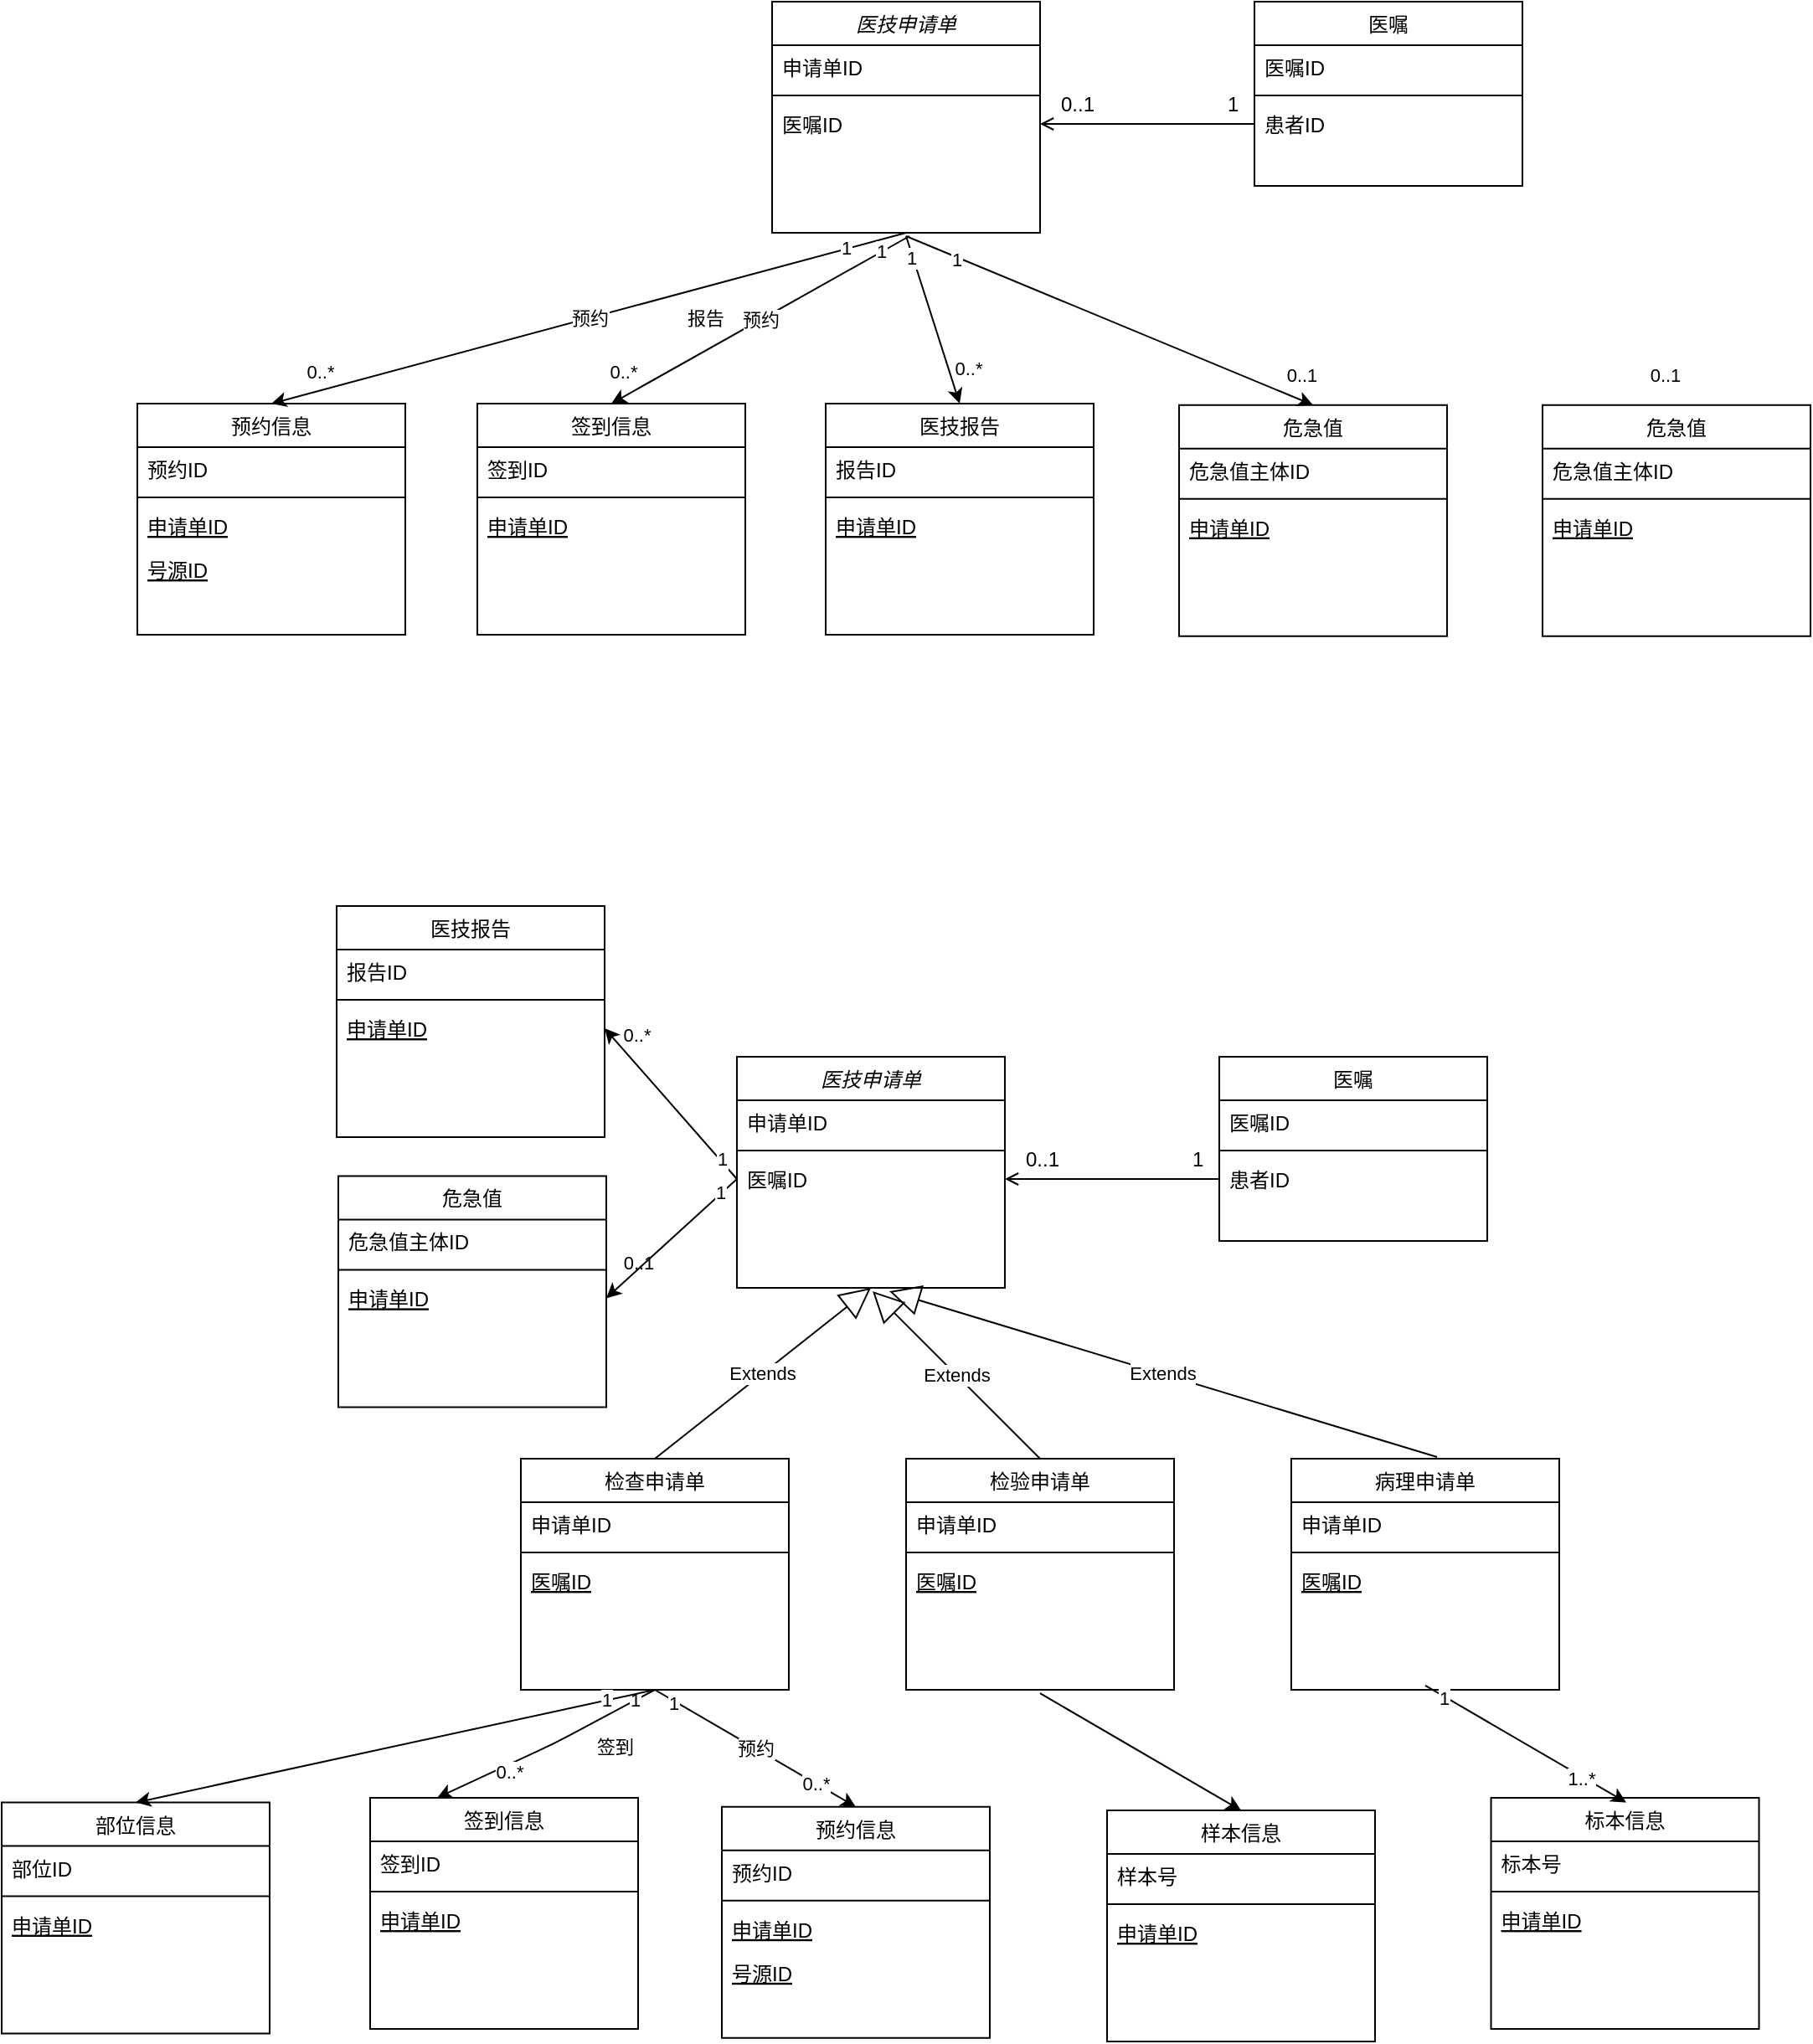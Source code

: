 <mxfile version="14.1.2" type="github">
  <diagram id="C5RBs43oDa-KdzZeNtuy" name="Page-1">
    <mxGraphModel dx="2249" dy="762" grid="1" gridSize="10" guides="1" tooltips="1" connect="1" arrows="1" fold="1" page="1" pageScale="1" pageWidth="827" pageHeight="1169" math="0" shadow="0">
      <root>
        <mxCell id="WIyWlLk6GJQsqaUBKTNV-0" />
        <mxCell id="WIyWlLk6GJQsqaUBKTNV-1" parent="WIyWlLk6GJQsqaUBKTNV-0" />
        <mxCell id="zkfFHV4jXpPFQw0GAbJ--0" value="医技申请单" style="swimlane;fontStyle=2;align=center;verticalAlign=top;childLayout=stackLayout;horizontal=1;startSize=26;horizontalStack=0;resizeParent=1;resizeLast=0;collapsible=1;marginBottom=0;rounded=0;shadow=0;strokeWidth=1;" parent="WIyWlLk6GJQsqaUBKTNV-1" vertex="1">
          <mxGeometry x="220" y="120" width="160" height="138" as="geometry">
            <mxRectangle x="230" y="140" width="160" height="26" as="alternateBounds" />
          </mxGeometry>
        </mxCell>
        <mxCell id="zkfFHV4jXpPFQw0GAbJ--1" value="申请单ID" style="text;align=left;verticalAlign=top;spacingLeft=4;spacingRight=4;overflow=hidden;rotatable=0;points=[[0,0.5],[1,0.5]];portConstraint=eastwest;" parent="zkfFHV4jXpPFQw0GAbJ--0" vertex="1">
          <mxGeometry y="26" width="160" height="26" as="geometry" />
        </mxCell>
        <mxCell id="zkfFHV4jXpPFQw0GAbJ--4" value="" style="line;html=1;strokeWidth=1;align=left;verticalAlign=middle;spacingTop=-1;spacingLeft=3;spacingRight=3;rotatable=0;labelPosition=right;points=[];portConstraint=eastwest;" parent="zkfFHV4jXpPFQw0GAbJ--0" vertex="1">
          <mxGeometry y="52" width="160" height="8" as="geometry" />
        </mxCell>
        <mxCell id="zkfFHV4jXpPFQw0GAbJ--5" value="医嘱ID" style="text;align=left;verticalAlign=top;spacingLeft=4;spacingRight=4;overflow=hidden;rotatable=0;points=[[0,0.5],[1,0.5]];portConstraint=eastwest;" parent="zkfFHV4jXpPFQw0GAbJ--0" vertex="1">
          <mxGeometry y="60" width="160" height="26" as="geometry" />
        </mxCell>
        <mxCell id="zkfFHV4jXpPFQw0GAbJ--6" value="预约信息" style="swimlane;fontStyle=0;align=center;verticalAlign=top;childLayout=stackLayout;horizontal=1;startSize=26;horizontalStack=0;resizeParent=1;resizeLast=0;collapsible=1;marginBottom=0;rounded=0;shadow=0;strokeWidth=1;" parent="WIyWlLk6GJQsqaUBKTNV-1" vertex="1">
          <mxGeometry x="-159" y="360" width="160" height="138" as="geometry">
            <mxRectangle x="130" y="380" width="160" height="26" as="alternateBounds" />
          </mxGeometry>
        </mxCell>
        <mxCell id="zkfFHV4jXpPFQw0GAbJ--7" value="预约ID" style="text;align=left;verticalAlign=top;spacingLeft=4;spacingRight=4;overflow=hidden;rotatable=0;points=[[0,0.5],[1,0.5]];portConstraint=eastwest;" parent="zkfFHV4jXpPFQw0GAbJ--6" vertex="1">
          <mxGeometry y="26" width="160" height="26" as="geometry" />
        </mxCell>
        <mxCell id="zkfFHV4jXpPFQw0GAbJ--9" value="" style="line;html=1;strokeWidth=1;align=left;verticalAlign=middle;spacingTop=-1;spacingLeft=3;spacingRight=3;rotatable=0;labelPosition=right;points=[];portConstraint=eastwest;" parent="zkfFHV4jXpPFQw0GAbJ--6" vertex="1">
          <mxGeometry y="52" width="160" height="8" as="geometry" />
        </mxCell>
        <mxCell id="zkfFHV4jXpPFQw0GAbJ--10" value="申请单ID" style="text;align=left;verticalAlign=top;spacingLeft=4;spacingRight=4;overflow=hidden;rotatable=0;points=[[0,0.5],[1,0.5]];portConstraint=eastwest;fontStyle=4" parent="zkfFHV4jXpPFQw0GAbJ--6" vertex="1">
          <mxGeometry y="60" width="160" height="26" as="geometry" />
        </mxCell>
        <mxCell id="FMQ1t8g7UjHm1A0s9ffQ-0" value="号源ID" style="text;align=left;verticalAlign=top;spacingLeft=4;spacingRight=4;overflow=hidden;rotatable=0;points=[[0,0.5],[1,0.5]];portConstraint=eastwest;fontStyle=4" vertex="1" parent="zkfFHV4jXpPFQw0GAbJ--6">
          <mxGeometry y="86" width="160" height="26" as="geometry" />
        </mxCell>
        <mxCell id="zkfFHV4jXpPFQw0GAbJ--17" value="医嘱" style="swimlane;fontStyle=0;align=center;verticalAlign=top;childLayout=stackLayout;horizontal=1;startSize=26;horizontalStack=0;resizeParent=1;resizeLast=0;collapsible=1;marginBottom=0;rounded=0;shadow=0;strokeWidth=1;" parent="WIyWlLk6GJQsqaUBKTNV-1" vertex="1">
          <mxGeometry x="508" y="120" width="160" height="110" as="geometry">
            <mxRectangle x="550" y="140" width="160" height="26" as="alternateBounds" />
          </mxGeometry>
        </mxCell>
        <mxCell id="zkfFHV4jXpPFQw0GAbJ--18" value="医嘱ID" style="text;align=left;verticalAlign=top;spacingLeft=4;spacingRight=4;overflow=hidden;rotatable=0;points=[[0,0.5],[1,0.5]];portConstraint=eastwest;" parent="zkfFHV4jXpPFQw0GAbJ--17" vertex="1">
          <mxGeometry y="26" width="160" height="26" as="geometry" />
        </mxCell>
        <mxCell id="zkfFHV4jXpPFQw0GAbJ--23" value="" style="line;html=1;strokeWidth=1;align=left;verticalAlign=middle;spacingTop=-1;spacingLeft=3;spacingRight=3;rotatable=0;labelPosition=right;points=[];portConstraint=eastwest;" parent="zkfFHV4jXpPFQw0GAbJ--17" vertex="1">
          <mxGeometry y="52" width="160" height="8" as="geometry" />
        </mxCell>
        <mxCell id="zkfFHV4jXpPFQw0GAbJ--25" value="患者ID" style="text;align=left;verticalAlign=top;spacingLeft=4;spacingRight=4;overflow=hidden;rotatable=0;points=[[0,0.5],[1,0.5]];portConstraint=eastwest;" parent="zkfFHV4jXpPFQw0GAbJ--17" vertex="1">
          <mxGeometry y="60" width="160" height="26" as="geometry" />
        </mxCell>
        <mxCell id="zkfFHV4jXpPFQw0GAbJ--26" value="" style="endArrow=open;shadow=0;strokeWidth=1;rounded=0;endFill=1;edgeStyle=elbowEdgeStyle;elbow=vertical;entryX=1;entryY=0.5;entryDx=0;entryDy=0;exitX=0;exitY=0.5;exitDx=0;exitDy=0;" parent="WIyWlLk6GJQsqaUBKTNV-1" source="zkfFHV4jXpPFQw0GAbJ--25" target="zkfFHV4jXpPFQw0GAbJ--5" edge="1">
          <mxGeometry x="0.5" y="41" relative="1" as="geometry">
            <mxPoint x="400" y="40" as="sourcePoint" />
            <mxPoint x="540" y="192" as="targetPoint" />
            <mxPoint x="-40" y="32" as="offset" />
          </mxGeometry>
        </mxCell>
        <mxCell id="zkfFHV4jXpPFQw0GAbJ--27" value="1" style="resizable=0;align=left;verticalAlign=bottom;labelBackgroundColor=none;fontSize=12;" parent="zkfFHV4jXpPFQw0GAbJ--26" connectable="0" vertex="1">
          <mxGeometry x="-1" relative="1" as="geometry">
            <mxPoint x="-18" y="-3" as="offset" />
          </mxGeometry>
        </mxCell>
        <mxCell id="zkfFHV4jXpPFQw0GAbJ--28" value="0..1" style="resizable=0;align=right;verticalAlign=bottom;labelBackgroundColor=none;fontSize=12;" parent="zkfFHV4jXpPFQw0GAbJ--26" connectable="0" vertex="1">
          <mxGeometry x="1" relative="1" as="geometry">
            <mxPoint x="34" y="-3" as="offset" />
          </mxGeometry>
        </mxCell>
        <mxCell id="FMQ1t8g7UjHm1A0s9ffQ-6" value="医技报告" style="swimlane;fontStyle=0;align=center;verticalAlign=top;childLayout=stackLayout;horizontal=1;startSize=26;horizontalStack=0;resizeParent=1;resizeLast=0;collapsible=1;marginBottom=0;rounded=0;shadow=0;strokeWidth=1;" vertex="1" parent="WIyWlLk6GJQsqaUBKTNV-1">
          <mxGeometry x="252" y="360" width="160" height="138" as="geometry">
            <mxRectangle x="130" y="380" width="160" height="26" as="alternateBounds" />
          </mxGeometry>
        </mxCell>
        <mxCell id="FMQ1t8g7UjHm1A0s9ffQ-7" value="报告ID" style="text;align=left;verticalAlign=top;spacingLeft=4;spacingRight=4;overflow=hidden;rotatable=0;points=[[0,0.5],[1,0.5]];portConstraint=eastwest;" vertex="1" parent="FMQ1t8g7UjHm1A0s9ffQ-6">
          <mxGeometry y="26" width="160" height="26" as="geometry" />
        </mxCell>
        <mxCell id="FMQ1t8g7UjHm1A0s9ffQ-8" value="" style="line;html=1;strokeWidth=1;align=left;verticalAlign=middle;spacingTop=-1;spacingLeft=3;spacingRight=3;rotatable=0;labelPosition=right;points=[];portConstraint=eastwest;" vertex="1" parent="FMQ1t8g7UjHm1A0s9ffQ-6">
          <mxGeometry y="52" width="160" height="8" as="geometry" />
        </mxCell>
        <mxCell id="FMQ1t8g7UjHm1A0s9ffQ-9" value="申请单ID" style="text;align=left;verticalAlign=top;spacingLeft=4;spacingRight=4;overflow=hidden;rotatable=0;points=[[0,0.5],[1,0.5]];portConstraint=eastwest;fontStyle=4" vertex="1" parent="FMQ1t8g7UjHm1A0s9ffQ-6">
          <mxGeometry y="60" width="160" height="26" as="geometry" />
        </mxCell>
        <mxCell id="FMQ1t8g7UjHm1A0s9ffQ-24" value="" style="endArrow=classic;html=1;exitX=0.5;exitY=1;exitDx=0;exitDy=0;entryX=0.5;entryY=0;entryDx=0;entryDy=0;" edge="1" parent="WIyWlLk6GJQsqaUBKTNV-1" source="zkfFHV4jXpPFQw0GAbJ--0" target="zkfFHV4jXpPFQw0GAbJ--6">
          <mxGeometry relative="1" as="geometry">
            <mxPoint x="180" y="310" as="sourcePoint" />
            <mxPoint x="280" y="310" as="targetPoint" />
          </mxGeometry>
        </mxCell>
        <mxCell id="FMQ1t8g7UjHm1A0s9ffQ-25" value="预约" style="edgeLabel;resizable=0;html=1;align=center;verticalAlign=middle;" connectable="0" vertex="1" parent="FMQ1t8g7UjHm1A0s9ffQ-24">
          <mxGeometry relative="1" as="geometry" />
        </mxCell>
        <mxCell id="FMQ1t8g7UjHm1A0s9ffQ-29" value="1" style="edgeLabel;html=1;align=center;verticalAlign=middle;resizable=0;points=[];" vertex="1" connectable="0" parent="FMQ1t8g7UjHm1A0s9ffQ-24">
          <mxGeometry x="-0.812" y="-1" relative="1" as="geometry">
            <mxPoint as="offset" />
          </mxGeometry>
        </mxCell>
        <mxCell id="FMQ1t8g7UjHm1A0s9ffQ-32" value="0..*" style="edgeLabel;html=1;align=center;verticalAlign=middle;resizable=0;points=[];" vertex="1" connectable="0" parent="FMQ1t8g7UjHm1A0s9ffQ-24">
          <mxGeometry x="0.792" y="-1" relative="1" as="geometry">
            <mxPoint x="-11" y="-8" as="offset" />
          </mxGeometry>
        </mxCell>
        <mxCell id="FMQ1t8g7UjHm1A0s9ffQ-26" value="" style="endArrow=classic;html=1;entryX=0.5;entryY=0;entryDx=0;entryDy=0;" edge="1" parent="WIyWlLk6GJQsqaUBKTNV-1" target="FMQ1t8g7UjHm1A0s9ffQ-6">
          <mxGeometry relative="1" as="geometry">
            <mxPoint x="300" y="260" as="sourcePoint" />
            <mxPoint x="240" y="370" as="targetPoint" />
          </mxGeometry>
        </mxCell>
        <mxCell id="FMQ1t8g7UjHm1A0s9ffQ-31" value="1" style="edgeLabel;html=1;align=center;verticalAlign=middle;resizable=0;points=[];" vertex="1" connectable="0" parent="FMQ1t8g7UjHm1A0s9ffQ-26">
          <mxGeometry x="-0.753" y="-1" relative="1" as="geometry">
            <mxPoint as="offset" />
          </mxGeometry>
        </mxCell>
        <mxCell id="FMQ1t8g7UjHm1A0s9ffQ-33" value="0..*" style="edgeLabel;html=1;align=center;verticalAlign=middle;resizable=0;points=[];" vertex="1" connectable="0" parent="FMQ1t8g7UjHm1A0s9ffQ-26">
          <mxGeometry x="0.743" relative="1" as="geometry">
            <mxPoint x="9" y="-8" as="offset" />
          </mxGeometry>
        </mxCell>
        <mxCell id="FMQ1t8g7UjHm1A0s9ffQ-28" value="报告" style="edgeLabel;resizable=0;html=1;align=center;verticalAlign=middle;" connectable="0" vertex="1" parent="WIyWlLk6GJQsqaUBKTNV-1">
          <mxGeometry x="-66.995" y="329.999" as="geometry">
            <mxPoint x="247" y="-21" as="offset" />
          </mxGeometry>
        </mxCell>
        <mxCell id="FMQ1t8g7UjHm1A0s9ffQ-34" value="签到信息" style="swimlane;fontStyle=0;align=center;verticalAlign=top;childLayout=stackLayout;horizontal=1;startSize=26;horizontalStack=0;resizeParent=1;resizeLast=0;collapsible=1;marginBottom=0;rounded=0;shadow=0;strokeWidth=1;" vertex="1" parent="WIyWlLk6GJQsqaUBKTNV-1">
          <mxGeometry x="44" y="360" width="160" height="138" as="geometry">
            <mxRectangle x="130" y="380" width="160" height="26" as="alternateBounds" />
          </mxGeometry>
        </mxCell>
        <mxCell id="FMQ1t8g7UjHm1A0s9ffQ-35" value="签到ID" style="text;align=left;verticalAlign=top;spacingLeft=4;spacingRight=4;overflow=hidden;rotatable=0;points=[[0,0.5],[1,0.5]];portConstraint=eastwest;" vertex="1" parent="FMQ1t8g7UjHm1A0s9ffQ-34">
          <mxGeometry y="26" width="160" height="26" as="geometry" />
        </mxCell>
        <mxCell id="FMQ1t8g7UjHm1A0s9ffQ-36" value="" style="line;html=1;strokeWidth=1;align=left;verticalAlign=middle;spacingTop=-1;spacingLeft=3;spacingRight=3;rotatable=0;labelPosition=right;points=[];portConstraint=eastwest;" vertex="1" parent="FMQ1t8g7UjHm1A0s9ffQ-34">
          <mxGeometry y="52" width="160" height="8" as="geometry" />
        </mxCell>
        <mxCell id="FMQ1t8g7UjHm1A0s9ffQ-37" value="申请单ID" style="text;align=left;verticalAlign=top;spacingLeft=4;spacingRight=4;overflow=hidden;rotatable=0;points=[[0,0.5],[1,0.5]];portConstraint=eastwest;fontStyle=4" vertex="1" parent="FMQ1t8g7UjHm1A0s9ffQ-34">
          <mxGeometry y="60" width="160" height="26" as="geometry" />
        </mxCell>
        <mxCell id="FMQ1t8g7UjHm1A0s9ffQ-41" value="" style="endArrow=classic;html=1;entryX=0.5;entryY=0;entryDx=0;entryDy=0;" edge="1" parent="WIyWlLk6GJQsqaUBKTNV-1" target="FMQ1t8g7UjHm1A0s9ffQ-34">
          <mxGeometry relative="1" as="geometry">
            <mxPoint x="302" y="260" as="sourcePoint" />
            <mxPoint x="108" y="370" as="targetPoint" />
          </mxGeometry>
        </mxCell>
        <mxCell id="FMQ1t8g7UjHm1A0s9ffQ-42" value="预约" style="edgeLabel;resizable=0;html=1;align=center;verticalAlign=middle;" connectable="0" vertex="1" parent="FMQ1t8g7UjHm1A0s9ffQ-41">
          <mxGeometry relative="1" as="geometry" />
        </mxCell>
        <mxCell id="FMQ1t8g7UjHm1A0s9ffQ-43" value="1" style="edgeLabel;html=1;align=center;verticalAlign=middle;resizable=0;points=[];" vertex="1" connectable="0" parent="FMQ1t8g7UjHm1A0s9ffQ-41">
          <mxGeometry x="-0.812" y="-1" relative="1" as="geometry">
            <mxPoint as="offset" />
          </mxGeometry>
        </mxCell>
        <mxCell id="FMQ1t8g7UjHm1A0s9ffQ-44" value="0..*" style="edgeLabel;html=1;align=center;verticalAlign=middle;resizable=0;points=[];" vertex="1" connectable="0" parent="FMQ1t8g7UjHm1A0s9ffQ-41">
          <mxGeometry x="0.792" y="-1" relative="1" as="geometry">
            <mxPoint x="-11" y="-8" as="offset" />
          </mxGeometry>
        </mxCell>
        <mxCell id="FMQ1t8g7UjHm1A0s9ffQ-45" value="危急值" style="swimlane;fontStyle=0;align=center;verticalAlign=top;childLayout=stackLayout;horizontal=1;startSize=26;horizontalStack=0;resizeParent=1;resizeLast=0;collapsible=1;marginBottom=0;rounded=0;shadow=0;strokeWidth=1;" vertex="1" parent="WIyWlLk6GJQsqaUBKTNV-1">
          <mxGeometry x="463" y="360.82" width="160" height="138" as="geometry">
            <mxRectangle x="130" y="380" width="160" height="26" as="alternateBounds" />
          </mxGeometry>
        </mxCell>
        <mxCell id="FMQ1t8g7UjHm1A0s9ffQ-46" value="危急值主体ID" style="text;align=left;verticalAlign=top;spacingLeft=4;spacingRight=4;overflow=hidden;rotatable=0;points=[[0,0.5],[1,0.5]];portConstraint=eastwest;" vertex="1" parent="FMQ1t8g7UjHm1A0s9ffQ-45">
          <mxGeometry y="26" width="160" height="26" as="geometry" />
        </mxCell>
        <mxCell id="FMQ1t8g7UjHm1A0s9ffQ-47" value="" style="line;html=1;strokeWidth=1;align=left;verticalAlign=middle;spacingTop=-1;spacingLeft=3;spacingRight=3;rotatable=0;labelPosition=right;points=[];portConstraint=eastwest;" vertex="1" parent="FMQ1t8g7UjHm1A0s9ffQ-45">
          <mxGeometry y="52" width="160" height="8" as="geometry" />
        </mxCell>
        <mxCell id="FMQ1t8g7UjHm1A0s9ffQ-48" value="申请单ID" style="text;align=left;verticalAlign=top;spacingLeft=4;spacingRight=4;overflow=hidden;rotatable=0;points=[[0,0.5],[1,0.5]];portConstraint=eastwest;fontStyle=4" vertex="1" parent="FMQ1t8g7UjHm1A0s9ffQ-45">
          <mxGeometry y="60" width="160" height="26" as="geometry" />
        </mxCell>
        <mxCell id="FMQ1t8g7UjHm1A0s9ffQ-49" value="0..1" style="edgeLabel;html=1;align=center;verticalAlign=middle;resizable=0;points=[];" vertex="1" connectable="0" parent="WIyWlLk6GJQsqaUBKTNV-1">
          <mxGeometry x="556.216" y="340.005" as="geometry">
            <mxPoint x="-20" y="3" as="offset" />
          </mxGeometry>
        </mxCell>
        <mxCell id="FMQ1t8g7UjHm1A0s9ffQ-50" value="" style="endArrow=classic;html=1;entryX=0.5;entryY=0;entryDx=0;entryDy=0;" edge="1" parent="WIyWlLk6GJQsqaUBKTNV-1" target="FMQ1t8g7UjHm1A0s9ffQ-45">
          <mxGeometry relative="1" as="geometry">
            <mxPoint x="300" y="260" as="sourcePoint" />
            <mxPoint x="720" y="360" as="targetPoint" />
          </mxGeometry>
        </mxCell>
        <mxCell id="FMQ1t8g7UjHm1A0s9ffQ-51" value="1" style="edgeLabel;html=1;align=center;verticalAlign=middle;resizable=0;points=[];" vertex="1" connectable="0" parent="FMQ1t8g7UjHm1A0s9ffQ-50">
          <mxGeometry x="-0.753" y="-1" relative="1" as="geometry">
            <mxPoint as="offset" />
          </mxGeometry>
        </mxCell>
        <mxCell id="FMQ1t8g7UjHm1A0s9ffQ-53" value="危急值" style="swimlane;fontStyle=0;align=center;verticalAlign=top;childLayout=stackLayout;horizontal=1;startSize=26;horizontalStack=0;resizeParent=1;resizeLast=0;collapsible=1;marginBottom=0;rounded=0;shadow=0;strokeWidth=1;" vertex="1" parent="WIyWlLk6GJQsqaUBKTNV-1">
          <mxGeometry x="680" y="360.82" width="160" height="138" as="geometry">
            <mxRectangle x="130" y="380" width="160" height="26" as="alternateBounds" />
          </mxGeometry>
        </mxCell>
        <mxCell id="FMQ1t8g7UjHm1A0s9ffQ-54" value="危急值主体ID" style="text;align=left;verticalAlign=top;spacingLeft=4;spacingRight=4;overflow=hidden;rotatable=0;points=[[0,0.5],[1,0.5]];portConstraint=eastwest;" vertex="1" parent="FMQ1t8g7UjHm1A0s9ffQ-53">
          <mxGeometry y="26" width="160" height="26" as="geometry" />
        </mxCell>
        <mxCell id="FMQ1t8g7UjHm1A0s9ffQ-55" value="" style="line;html=1;strokeWidth=1;align=left;verticalAlign=middle;spacingTop=-1;spacingLeft=3;spacingRight=3;rotatable=0;labelPosition=right;points=[];portConstraint=eastwest;" vertex="1" parent="FMQ1t8g7UjHm1A0s9ffQ-53">
          <mxGeometry y="52" width="160" height="8" as="geometry" />
        </mxCell>
        <mxCell id="FMQ1t8g7UjHm1A0s9ffQ-56" value="申请单ID" style="text;align=left;verticalAlign=top;spacingLeft=4;spacingRight=4;overflow=hidden;rotatable=0;points=[[0,0.5],[1,0.5]];portConstraint=eastwest;fontStyle=4" vertex="1" parent="FMQ1t8g7UjHm1A0s9ffQ-53">
          <mxGeometry y="60" width="160" height="26" as="geometry" />
        </mxCell>
        <mxCell id="FMQ1t8g7UjHm1A0s9ffQ-57" value="0..1" style="edgeLabel;html=1;align=center;verticalAlign=middle;resizable=0;points=[];" vertex="1" connectable="0" parent="WIyWlLk6GJQsqaUBKTNV-1">
          <mxGeometry x="773.216" y="340.005" as="geometry">
            <mxPoint x="-20" y="3" as="offset" />
          </mxGeometry>
        </mxCell>
        <mxCell id="FMQ1t8g7UjHm1A0s9ffQ-288" value="医技申请单" style="swimlane;fontStyle=2;align=center;verticalAlign=top;childLayout=stackLayout;horizontal=1;startSize=26;horizontalStack=0;resizeParent=1;resizeLast=0;collapsible=1;marginBottom=0;rounded=0;shadow=0;strokeWidth=1;" vertex="1" parent="WIyWlLk6GJQsqaUBKTNV-1">
          <mxGeometry x="199" y="750" width="160" height="138" as="geometry">
            <mxRectangle x="230" y="140" width="160" height="26" as="alternateBounds" />
          </mxGeometry>
        </mxCell>
        <mxCell id="FMQ1t8g7UjHm1A0s9ffQ-289" value="申请单ID" style="text;align=left;verticalAlign=top;spacingLeft=4;spacingRight=4;overflow=hidden;rotatable=0;points=[[0,0.5],[1,0.5]];portConstraint=eastwest;" vertex="1" parent="FMQ1t8g7UjHm1A0s9ffQ-288">
          <mxGeometry y="26" width="160" height="26" as="geometry" />
        </mxCell>
        <mxCell id="FMQ1t8g7UjHm1A0s9ffQ-290" value="" style="line;html=1;strokeWidth=1;align=left;verticalAlign=middle;spacingTop=-1;spacingLeft=3;spacingRight=3;rotatable=0;labelPosition=right;points=[];portConstraint=eastwest;" vertex="1" parent="FMQ1t8g7UjHm1A0s9ffQ-288">
          <mxGeometry y="52" width="160" height="8" as="geometry" />
        </mxCell>
        <mxCell id="FMQ1t8g7UjHm1A0s9ffQ-291" value="医嘱ID" style="text;align=left;verticalAlign=top;spacingLeft=4;spacingRight=4;overflow=hidden;rotatable=0;points=[[0,0.5],[1,0.5]];portConstraint=eastwest;" vertex="1" parent="FMQ1t8g7UjHm1A0s9ffQ-288">
          <mxGeometry y="60" width="160" height="26" as="geometry" />
        </mxCell>
        <mxCell id="FMQ1t8g7UjHm1A0s9ffQ-292" value="预约信息" style="swimlane;fontStyle=0;align=center;verticalAlign=top;childLayout=stackLayout;horizontal=1;startSize=26;horizontalStack=0;resizeParent=1;resizeLast=0;collapsible=1;marginBottom=0;rounded=0;shadow=0;strokeWidth=1;" vertex="1" parent="WIyWlLk6GJQsqaUBKTNV-1">
          <mxGeometry x="190" y="1197.91" width="160" height="138" as="geometry">
            <mxRectangle x="130" y="380" width="160" height="26" as="alternateBounds" />
          </mxGeometry>
        </mxCell>
        <mxCell id="FMQ1t8g7UjHm1A0s9ffQ-293" value="预约ID" style="text;align=left;verticalAlign=top;spacingLeft=4;spacingRight=4;overflow=hidden;rotatable=0;points=[[0,0.5],[1,0.5]];portConstraint=eastwest;" vertex="1" parent="FMQ1t8g7UjHm1A0s9ffQ-292">
          <mxGeometry y="26" width="160" height="26" as="geometry" />
        </mxCell>
        <mxCell id="FMQ1t8g7UjHm1A0s9ffQ-294" value="" style="line;html=1;strokeWidth=1;align=left;verticalAlign=middle;spacingTop=-1;spacingLeft=3;spacingRight=3;rotatable=0;labelPosition=right;points=[];portConstraint=eastwest;" vertex="1" parent="FMQ1t8g7UjHm1A0s9ffQ-292">
          <mxGeometry y="52" width="160" height="8" as="geometry" />
        </mxCell>
        <mxCell id="FMQ1t8g7UjHm1A0s9ffQ-295" value="申请单ID" style="text;align=left;verticalAlign=top;spacingLeft=4;spacingRight=4;overflow=hidden;rotatable=0;points=[[0,0.5],[1,0.5]];portConstraint=eastwest;fontStyle=4" vertex="1" parent="FMQ1t8g7UjHm1A0s9ffQ-292">
          <mxGeometry y="60" width="160" height="26" as="geometry" />
        </mxCell>
        <mxCell id="FMQ1t8g7UjHm1A0s9ffQ-296" value="号源ID" style="text;align=left;verticalAlign=top;spacingLeft=4;spacingRight=4;overflow=hidden;rotatable=0;points=[[0,0.5],[1,0.5]];portConstraint=eastwest;fontStyle=4" vertex="1" parent="FMQ1t8g7UjHm1A0s9ffQ-292">
          <mxGeometry y="86" width="160" height="26" as="geometry" />
        </mxCell>
        <mxCell id="FMQ1t8g7UjHm1A0s9ffQ-297" value="医嘱" style="swimlane;fontStyle=0;align=center;verticalAlign=top;childLayout=stackLayout;horizontal=1;startSize=26;horizontalStack=0;resizeParent=1;resizeLast=0;collapsible=1;marginBottom=0;rounded=0;shadow=0;strokeWidth=1;" vertex="1" parent="WIyWlLk6GJQsqaUBKTNV-1">
          <mxGeometry x="487" y="750" width="160" height="110" as="geometry">
            <mxRectangle x="550" y="140" width="160" height="26" as="alternateBounds" />
          </mxGeometry>
        </mxCell>
        <mxCell id="FMQ1t8g7UjHm1A0s9ffQ-298" value="医嘱ID" style="text;align=left;verticalAlign=top;spacingLeft=4;spacingRight=4;overflow=hidden;rotatable=0;points=[[0,0.5],[1,0.5]];portConstraint=eastwest;" vertex="1" parent="FMQ1t8g7UjHm1A0s9ffQ-297">
          <mxGeometry y="26" width="160" height="26" as="geometry" />
        </mxCell>
        <mxCell id="FMQ1t8g7UjHm1A0s9ffQ-299" value="" style="line;html=1;strokeWidth=1;align=left;verticalAlign=middle;spacingTop=-1;spacingLeft=3;spacingRight=3;rotatable=0;labelPosition=right;points=[];portConstraint=eastwest;" vertex="1" parent="FMQ1t8g7UjHm1A0s9ffQ-297">
          <mxGeometry y="52" width="160" height="8" as="geometry" />
        </mxCell>
        <mxCell id="FMQ1t8g7UjHm1A0s9ffQ-300" value="患者ID" style="text;align=left;verticalAlign=top;spacingLeft=4;spacingRight=4;overflow=hidden;rotatable=0;points=[[0,0.5],[1,0.5]];portConstraint=eastwest;" vertex="1" parent="FMQ1t8g7UjHm1A0s9ffQ-297">
          <mxGeometry y="60" width="160" height="26" as="geometry" />
        </mxCell>
        <mxCell id="FMQ1t8g7UjHm1A0s9ffQ-301" value="" style="endArrow=open;shadow=0;strokeWidth=1;rounded=0;endFill=1;edgeStyle=elbowEdgeStyle;elbow=vertical;entryX=1;entryY=0.5;entryDx=0;entryDy=0;exitX=0;exitY=0.5;exitDx=0;exitDy=0;" edge="1" parent="WIyWlLk6GJQsqaUBKTNV-1" source="FMQ1t8g7UjHm1A0s9ffQ-300" target="FMQ1t8g7UjHm1A0s9ffQ-291">
          <mxGeometry x="0.5" y="41" relative="1" as="geometry">
            <mxPoint x="379" y="670" as="sourcePoint" />
            <mxPoint x="519" y="822" as="targetPoint" />
            <mxPoint x="-40" y="32" as="offset" />
          </mxGeometry>
        </mxCell>
        <mxCell id="FMQ1t8g7UjHm1A0s9ffQ-302" value="1" style="resizable=0;align=left;verticalAlign=bottom;labelBackgroundColor=none;fontSize=12;" connectable="0" vertex="1" parent="FMQ1t8g7UjHm1A0s9ffQ-301">
          <mxGeometry x="-1" relative="1" as="geometry">
            <mxPoint x="-18" y="-3" as="offset" />
          </mxGeometry>
        </mxCell>
        <mxCell id="FMQ1t8g7UjHm1A0s9ffQ-303" value="0..1" style="resizable=0;align=right;verticalAlign=bottom;labelBackgroundColor=none;fontSize=12;" connectable="0" vertex="1" parent="FMQ1t8g7UjHm1A0s9ffQ-301">
          <mxGeometry x="1" relative="1" as="geometry">
            <mxPoint x="34" y="-3" as="offset" />
          </mxGeometry>
        </mxCell>
        <mxCell id="FMQ1t8g7UjHm1A0s9ffQ-304" value="医技报告" style="swimlane;fontStyle=0;align=center;verticalAlign=top;childLayout=stackLayout;horizontal=1;startSize=26;horizontalStack=0;resizeParent=1;resizeLast=0;collapsible=1;marginBottom=0;rounded=0;shadow=0;strokeWidth=1;" vertex="1" parent="WIyWlLk6GJQsqaUBKTNV-1">
          <mxGeometry x="-40" y="660" width="160" height="138" as="geometry">
            <mxRectangle x="130" y="380" width="160" height="26" as="alternateBounds" />
          </mxGeometry>
        </mxCell>
        <mxCell id="FMQ1t8g7UjHm1A0s9ffQ-305" value="报告ID" style="text;align=left;verticalAlign=top;spacingLeft=4;spacingRight=4;overflow=hidden;rotatable=0;points=[[0,0.5],[1,0.5]];portConstraint=eastwest;" vertex="1" parent="FMQ1t8g7UjHm1A0s9ffQ-304">
          <mxGeometry y="26" width="160" height="26" as="geometry" />
        </mxCell>
        <mxCell id="FMQ1t8g7UjHm1A0s9ffQ-306" value="" style="line;html=1;strokeWidth=1;align=left;verticalAlign=middle;spacingTop=-1;spacingLeft=3;spacingRight=3;rotatable=0;labelPosition=right;points=[];portConstraint=eastwest;" vertex="1" parent="FMQ1t8g7UjHm1A0s9ffQ-304">
          <mxGeometry y="52" width="160" height="8" as="geometry" />
        </mxCell>
        <mxCell id="FMQ1t8g7UjHm1A0s9ffQ-307" value="申请单ID" style="text;align=left;verticalAlign=top;spacingLeft=4;spacingRight=4;overflow=hidden;rotatable=0;points=[[0,0.5],[1,0.5]];portConstraint=eastwest;fontStyle=4" vertex="1" parent="FMQ1t8g7UjHm1A0s9ffQ-304">
          <mxGeometry y="60" width="160" height="26" as="geometry" />
        </mxCell>
        <mxCell id="FMQ1t8g7UjHm1A0s9ffQ-308" value="" style="endArrow=classic;html=1;exitX=0.5;exitY=1;exitDx=0;exitDy=0;entryX=0.5;entryY=0;entryDx=0;entryDy=0;" edge="1" parent="WIyWlLk6GJQsqaUBKTNV-1" source="FMQ1t8g7UjHm1A0s9ffQ-336" target="FMQ1t8g7UjHm1A0s9ffQ-292">
          <mxGeometry relative="1" as="geometry">
            <mxPoint x="159" y="940" as="sourcePoint" />
            <mxPoint x="259" y="940" as="targetPoint" />
          </mxGeometry>
        </mxCell>
        <mxCell id="FMQ1t8g7UjHm1A0s9ffQ-309" value="预约" style="edgeLabel;resizable=0;html=1;align=center;verticalAlign=middle;" connectable="0" vertex="1" parent="FMQ1t8g7UjHm1A0s9ffQ-308">
          <mxGeometry relative="1" as="geometry" />
        </mxCell>
        <mxCell id="FMQ1t8g7UjHm1A0s9ffQ-310" value="1" style="edgeLabel;html=1;align=center;verticalAlign=middle;resizable=0;points=[];" vertex="1" connectable="0" parent="FMQ1t8g7UjHm1A0s9ffQ-308">
          <mxGeometry x="-0.812" y="-1" relative="1" as="geometry">
            <mxPoint as="offset" />
          </mxGeometry>
        </mxCell>
        <mxCell id="FMQ1t8g7UjHm1A0s9ffQ-311" value="0..*" style="edgeLabel;html=1;align=center;verticalAlign=middle;resizable=0;points=[];" vertex="1" connectable="0" parent="FMQ1t8g7UjHm1A0s9ffQ-308">
          <mxGeometry x="0.792" y="-1" relative="1" as="geometry">
            <mxPoint x="-11" y="-8" as="offset" />
          </mxGeometry>
        </mxCell>
        <mxCell id="FMQ1t8g7UjHm1A0s9ffQ-312" value="" style="endArrow=classic;html=1;entryX=1;entryY=0.5;entryDx=0;entryDy=0;exitX=0;exitY=0.5;exitDx=0;exitDy=0;" edge="1" parent="WIyWlLk6GJQsqaUBKTNV-1" target="FMQ1t8g7UjHm1A0s9ffQ-307" source="FMQ1t8g7UjHm1A0s9ffQ-291">
          <mxGeometry relative="1" as="geometry">
            <mxPoint x="279" y="890" as="sourcePoint" />
            <mxPoint x="219" y="1000" as="targetPoint" />
          </mxGeometry>
        </mxCell>
        <mxCell id="FMQ1t8g7UjHm1A0s9ffQ-313" value="1" style="edgeLabel;html=1;align=center;verticalAlign=middle;resizable=0;points=[];" vertex="1" connectable="0" parent="FMQ1t8g7UjHm1A0s9ffQ-312">
          <mxGeometry x="-0.753" y="-1" relative="1" as="geometry">
            <mxPoint as="offset" />
          </mxGeometry>
        </mxCell>
        <mxCell id="FMQ1t8g7UjHm1A0s9ffQ-314" value="0..*" style="edgeLabel;html=1;align=center;verticalAlign=middle;resizable=0;points=[];" vertex="1" connectable="0" parent="FMQ1t8g7UjHm1A0s9ffQ-312">
          <mxGeometry x="0.743" relative="1" as="geometry">
            <mxPoint x="9" y="-8" as="offset" />
          </mxGeometry>
        </mxCell>
        <mxCell id="FMQ1t8g7UjHm1A0s9ffQ-316" value="签到信息" style="swimlane;fontStyle=0;align=center;verticalAlign=top;childLayout=stackLayout;horizontal=1;startSize=26;horizontalStack=0;resizeParent=1;resizeLast=0;collapsible=1;marginBottom=0;rounded=0;shadow=0;strokeWidth=1;" vertex="1" parent="WIyWlLk6GJQsqaUBKTNV-1">
          <mxGeometry x="-20" y="1192.51" width="160" height="138" as="geometry">
            <mxRectangle x="130" y="380" width="160" height="26" as="alternateBounds" />
          </mxGeometry>
        </mxCell>
        <mxCell id="FMQ1t8g7UjHm1A0s9ffQ-317" value="签到ID" style="text;align=left;verticalAlign=top;spacingLeft=4;spacingRight=4;overflow=hidden;rotatable=0;points=[[0,0.5],[1,0.5]];portConstraint=eastwest;" vertex="1" parent="FMQ1t8g7UjHm1A0s9ffQ-316">
          <mxGeometry y="26" width="160" height="26" as="geometry" />
        </mxCell>
        <mxCell id="FMQ1t8g7UjHm1A0s9ffQ-318" value="" style="line;html=1;strokeWidth=1;align=left;verticalAlign=middle;spacingTop=-1;spacingLeft=3;spacingRight=3;rotatable=0;labelPosition=right;points=[];portConstraint=eastwest;" vertex="1" parent="FMQ1t8g7UjHm1A0s9ffQ-316">
          <mxGeometry y="52" width="160" height="8" as="geometry" />
        </mxCell>
        <mxCell id="FMQ1t8g7UjHm1A0s9ffQ-319" value="申请单ID" style="text;align=left;verticalAlign=top;spacingLeft=4;spacingRight=4;overflow=hidden;rotatable=0;points=[[0,0.5],[1,0.5]];portConstraint=eastwest;fontStyle=4" vertex="1" parent="FMQ1t8g7UjHm1A0s9ffQ-316">
          <mxGeometry y="60" width="160" height="26" as="geometry" />
        </mxCell>
        <mxCell id="FMQ1t8g7UjHm1A0s9ffQ-320" value="" style="endArrow=classic;html=1;entryX=0.25;entryY=0;entryDx=0;entryDy=0;exitX=0.5;exitY=1;exitDx=0;exitDy=0;" edge="1" parent="WIyWlLk6GJQsqaUBKTNV-1" target="FMQ1t8g7UjHm1A0s9ffQ-316">
          <mxGeometry relative="1" as="geometry">
            <mxPoint x="150" y="1128" as="sourcePoint" />
            <mxPoint x="20" y="1192.51" as="targetPoint" />
            <Array as="points">
              <mxPoint x="90" y="1160" />
            </Array>
          </mxGeometry>
        </mxCell>
        <mxCell id="FMQ1t8g7UjHm1A0s9ffQ-321" value="签到" style="edgeLabel;resizable=0;html=1;align=center;verticalAlign=middle;" connectable="0" vertex="1" parent="FMQ1t8g7UjHm1A0s9ffQ-320">
          <mxGeometry relative="1" as="geometry">
            <mxPoint x="40" as="offset" />
          </mxGeometry>
        </mxCell>
        <mxCell id="FMQ1t8g7UjHm1A0s9ffQ-322" value="1" style="edgeLabel;html=1;align=center;verticalAlign=middle;resizable=0;points=[];" vertex="1" connectable="0" parent="FMQ1t8g7UjHm1A0s9ffQ-320">
          <mxGeometry x="-0.812" y="-1" relative="1" as="geometry">
            <mxPoint as="offset" />
          </mxGeometry>
        </mxCell>
        <mxCell id="FMQ1t8g7UjHm1A0s9ffQ-323" value="0..*" style="edgeLabel;html=1;align=center;verticalAlign=middle;resizable=0;points=[];" vertex="1" connectable="0" parent="FMQ1t8g7UjHm1A0s9ffQ-320">
          <mxGeometry x="0.792" y="-1" relative="1" as="geometry">
            <mxPoint x="29" y="-8" as="offset" />
          </mxGeometry>
        </mxCell>
        <mxCell id="FMQ1t8g7UjHm1A0s9ffQ-324" value="危急值" style="swimlane;fontStyle=0;align=center;verticalAlign=top;childLayout=stackLayout;horizontal=1;startSize=26;horizontalStack=0;resizeParent=1;resizeLast=0;collapsible=1;marginBottom=0;rounded=0;shadow=0;strokeWidth=1;" vertex="1" parent="WIyWlLk6GJQsqaUBKTNV-1">
          <mxGeometry x="-39" y="821.2" width="160" height="138" as="geometry">
            <mxRectangle x="130" y="380" width="160" height="26" as="alternateBounds" />
          </mxGeometry>
        </mxCell>
        <mxCell id="FMQ1t8g7UjHm1A0s9ffQ-325" value="危急值主体ID" style="text;align=left;verticalAlign=top;spacingLeft=4;spacingRight=4;overflow=hidden;rotatable=0;points=[[0,0.5],[1,0.5]];portConstraint=eastwest;" vertex="1" parent="FMQ1t8g7UjHm1A0s9ffQ-324">
          <mxGeometry y="26" width="160" height="26" as="geometry" />
        </mxCell>
        <mxCell id="FMQ1t8g7UjHm1A0s9ffQ-326" value="" style="line;html=1;strokeWidth=1;align=left;verticalAlign=middle;spacingTop=-1;spacingLeft=3;spacingRight=3;rotatable=0;labelPosition=right;points=[];portConstraint=eastwest;" vertex="1" parent="FMQ1t8g7UjHm1A0s9ffQ-324">
          <mxGeometry y="52" width="160" height="8" as="geometry" />
        </mxCell>
        <mxCell id="FMQ1t8g7UjHm1A0s9ffQ-327" value="申请单ID" style="text;align=left;verticalAlign=top;spacingLeft=4;spacingRight=4;overflow=hidden;rotatable=0;points=[[0,0.5],[1,0.5]];portConstraint=eastwest;fontStyle=4" vertex="1" parent="FMQ1t8g7UjHm1A0s9ffQ-324">
          <mxGeometry y="60" width="160" height="26" as="geometry" />
        </mxCell>
        <mxCell id="FMQ1t8g7UjHm1A0s9ffQ-328" value="0..1" style="edgeLabel;html=1;align=center;verticalAlign=middle;resizable=0;points=[];" vertex="1" connectable="0" parent="WIyWlLk6GJQsqaUBKTNV-1">
          <mxGeometry x="159.996" y="870.005" as="geometry">
            <mxPoint x="-20" y="3" as="offset" />
          </mxGeometry>
        </mxCell>
        <mxCell id="FMQ1t8g7UjHm1A0s9ffQ-329" value="" style="endArrow=classic;html=1;entryX=1;entryY=0.5;entryDx=0;entryDy=0;exitX=0;exitY=0.5;exitDx=0;exitDy=0;" edge="1" parent="WIyWlLk6GJQsqaUBKTNV-1" target="FMQ1t8g7UjHm1A0s9ffQ-327" source="FMQ1t8g7UjHm1A0s9ffQ-291">
          <mxGeometry relative="1" as="geometry">
            <mxPoint x="279" y="890" as="sourcePoint" />
            <mxPoint x="699" y="990" as="targetPoint" />
          </mxGeometry>
        </mxCell>
        <mxCell id="FMQ1t8g7UjHm1A0s9ffQ-330" value="1" style="edgeLabel;html=1;align=center;verticalAlign=middle;resizable=0;points=[];" vertex="1" connectable="0" parent="FMQ1t8g7UjHm1A0s9ffQ-329">
          <mxGeometry x="-0.753" y="-1" relative="1" as="geometry">
            <mxPoint as="offset" />
          </mxGeometry>
        </mxCell>
        <mxCell id="FMQ1t8g7UjHm1A0s9ffQ-336" value="检查申请单" style="swimlane;fontStyle=0;align=center;verticalAlign=top;childLayout=stackLayout;horizontal=1;startSize=26;horizontalStack=0;resizeParent=1;resizeLast=0;collapsible=1;marginBottom=0;rounded=0;shadow=0;strokeWidth=1;" vertex="1" parent="WIyWlLk6GJQsqaUBKTNV-1">
          <mxGeometry x="70" y="990.0" width="160" height="138" as="geometry">
            <mxRectangle x="130" y="380" width="160" height="26" as="alternateBounds" />
          </mxGeometry>
        </mxCell>
        <mxCell id="FMQ1t8g7UjHm1A0s9ffQ-337" value="申请单ID" style="text;align=left;verticalAlign=top;spacingLeft=4;spacingRight=4;overflow=hidden;rotatable=0;points=[[0,0.5],[1,0.5]];portConstraint=eastwest;" vertex="1" parent="FMQ1t8g7UjHm1A0s9ffQ-336">
          <mxGeometry y="26" width="160" height="26" as="geometry" />
        </mxCell>
        <mxCell id="FMQ1t8g7UjHm1A0s9ffQ-338" value="" style="line;html=1;strokeWidth=1;align=left;verticalAlign=middle;spacingTop=-1;spacingLeft=3;spacingRight=3;rotatable=0;labelPosition=right;points=[];portConstraint=eastwest;" vertex="1" parent="FMQ1t8g7UjHm1A0s9ffQ-336">
          <mxGeometry y="52" width="160" height="8" as="geometry" />
        </mxCell>
        <mxCell id="FMQ1t8g7UjHm1A0s9ffQ-339" value="医嘱ID" style="text;align=left;verticalAlign=top;spacingLeft=4;spacingRight=4;overflow=hidden;rotatable=0;points=[[0,0.5],[1,0.5]];portConstraint=eastwest;fontStyle=4" vertex="1" parent="FMQ1t8g7UjHm1A0s9ffQ-336">
          <mxGeometry y="60" width="160" height="26" as="geometry" />
        </mxCell>
        <mxCell id="FMQ1t8g7UjHm1A0s9ffQ-341" value="检验申请单" style="swimlane;fontStyle=0;align=center;verticalAlign=top;childLayout=stackLayout;horizontal=1;startSize=26;horizontalStack=0;resizeParent=1;resizeLast=0;collapsible=1;marginBottom=0;rounded=0;shadow=0;strokeWidth=1;" vertex="1" parent="WIyWlLk6GJQsqaUBKTNV-1">
          <mxGeometry x="300" y="990.0" width="160" height="138" as="geometry">
            <mxRectangle x="130" y="380" width="160" height="26" as="alternateBounds" />
          </mxGeometry>
        </mxCell>
        <mxCell id="FMQ1t8g7UjHm1A0s9ffQ-364" value="Extends" style="endArrow=block;endSize=16;endFill=0;html=1;exitX=0.544;exitY=-0.007;exitDx=0;exitDy=0;exitPerimeter=0;" edge="1" parent="FMQ1t8g7UjHm1A0s9ffQ-341" source="FMQ1t8g7UjHm1A0s9ffQ-346">
          <mxGeometry width="160" relative="1" as="geometry">
            <mxPoint x="90" y="42.0" as="sourcePoint" />
            <mxPoint x="-10" y="-100.0" as="targetPoint" />
          </mxGeometry>
        </mxCell>
        <mxCell id="FMQ1t8g7UjHm1A0s9ffQ-342" value="申请单ID" style="text;align=left;verticalAlign=top;spacingLeft=4;spacingRight=4;overflow=hidden;rotatable=0;points=[[0,0.5],[1,0.5]];portConstraint=eastwest;" vertex="1" parent="FMQ1t8g7UjHm1A0s9ffQ-341">
          <mxGeometry y="26" width="160" height="26" as="geometry" />
        </mxCell>
        <mxCell id="FMQ1t8g7UjHm1A0s9ffQ-343" value="" style="line;html=1;strokeWidth=1;align=left;verticalAlign=middle;spacingTop=-1;spacingLeft=3;spacingRight=3;rotatable=0;labelPosition=right;points=[];portConstraint=eastwest;" vertex="1" parent="FMQ1t8g7UjHm1A0s9ffQ-341">
          <mxGeometry y="52" width="160" height="8" as="geometry" />
        </mxCell>
        <mxCell id="FMQ1t8g7UjHm1A0s9ffQ-344" value="医嘱ID" style="text;align=left;verticalAlign=top;spacingLeft=4;spacingRight=4;overflow=hidden;rotatable=0;points=[[0,0.5],[1,0.5]];portConstraint=eastwest;fontStyle=4" vertex="1" parent="FMQ1t8g7UjHm1A0s9ffQ-341">
          <mxGeometry y="60" width="160" height="26" as="geometry" />
        </mxCell>
        <mxCell id="FMQ1t8g7UjHm1A0s9ffQ-346" value="病理申请单" style="swimlane;fontStyle=0;align=center;verticalAlign=top;childLayout=stackLayout;horizontal=1;startSize=26;horizontalStack=0;resizeParent=1;resizeLast=0;collapsible=1;marginBottom=0;rounded=0;shadow=0;strokeWidth=1;" vertex="1" parent="WIyWlLk6GJQsqaUBKTNV-1">
          <mxGeometry x="530" y="990" width="160" height="138" as="geometry">
            <mxRectangle x="130" y="380" width="160" height="26" as="alternateBounds" />
          </mxGeometry>
        </mxCell>
        <mxCell id="FMQ1t8g7UjHm1A0s9ffQ-347" value="申请单ID" style="text;align=left;verticalAlign=top;spacingLeft=4;spacingRight=4;overflow=hidden;rotatable=0;points=[[0,0.5],[1,0.5]];portConstraint=eastwest;" vertex="1" parent="FMQ1t8g7UjHm1A0s9ffQ-346">
          <mxGeometry y="26" width="160" height="26" as="geometry" />
        </mxCell>
        <mxCell id="FMQ1t8g7UjHm1A0s9ffQ-348" value="" style="line;html=1;strokeWidth=1;align=left;verticalAlign=middle;spacingTop=-1;spacingLeft=3;spacingRight=3;rotatable=0;labelPosition=right;points=[];portConstraint=eastwest;" vertex="1" parent="FMQ1t8g7UjHm1A0s9ffQ-346">
          <mxGeometry y="52" width="160" height="8" as="geometry" />
        </mxCell>
        <mxCell id="FMQ1t8g7UjHm1A0s9ffQ-349" value="医嘱ID" style="text;align=left;verticalAlign=top;spacingLeft=4;spacingRight=4;overflow=hidden;rotatable=0;points=[[0,0.5],[1,0.5]];portConstraint=eastwest;fontStyle=4" vertex="1" parent="FMQ1t8g7UjHm1A0s9ffQ-346">
          <mxGeometry y="60" width="160" height="26" as="geometry" />
        </mxCell>
        <mxCell id="FMQ1t8g7UjHm1A0s9ffQ-362" value="Extends" style="endArrow=block;endSize=16;endFill=0;html=1;entryX=0.5;entryY=1;entryDx=0;entryDy=0;exitX=0.5;exitY=0;exitDx=0;exitDy=0;" edge="1" parent="WIyWlLk6GJQsqaUBKTNV-1" source="FMQ1t8g7UjHm1A0s9ffQ-336" target="FMQ1t8g7UjHm1A0s9ffQ-288">
          <mxGeometry width="160" relative="1" as="geometry">
            <mxPoint x="140" y="920" as="sourcePoint" />
            <mxPoint x="280" y="920" as="targetPoint" />
          </mxGeometry>
        </mxCell>
        <mxCell id="FMQ1t8g7UjHm1A0s9ffQ-363" value="Extends" style="endArrow=block;endSize=16;endFill=0;html=1;exitX=0.5;exitY=0;exitDx=0;exitDy=0;" edge="1" parent="WIyWlLk6GJQsqaUBKTNV-1" source="FMQ1t8g7UjHm1A0s9ffQ-341">
          <mxGeometry width="160" relative="1" as="geometry">
            <mxPoint x="160" y="1000" as="sourcePoint" />
            <mxPoint x="280" y="890" as="targetPoint" />
          </mxGeometry>
        </mxCell>
        <mxCell id="FMQ1t8g7UjHm1A0s9ffQ-365" value="部位信息" style="swimlane;fontStyle=0;align=center;verticalAlign=top;childLayout=stackLayout;horizontal=1;startSize=26;horizontalStack=0;resizeParent=1;resizeLast=0;collapsible=1;marginBottom=0;rounded=0;shadow=0;strokeWidth=1;" vertex="1" parent="WIyWlLk6GJQsqaUBKTNV-1">
          <mxGeometry x="-240" y="1195.3" width="160" height="138" as="geometry">
            <mxRectangle x="130" y="380" width="160" height="26" as="alternateBounds" />
          </mxGeometry>
        </mxCell>
        <mxCell id="FMQ1t8g7UjHm1A0s9ffQ-366" value="部位ID" style="text;align=left;verticalAlign=top;spacingLeft=4;spacingRight=4;overflow=hidden;rotatable=0;points=[[0,0.5],[1,0.5]];portConstraint=eastwest;" vertex="1" parent="FMQ1t8g7UjHm1A0s9ffQ-365">
          <mxGeometry y="26" width="160" height="26" as="geometry" />
        </mxCell>
        <mxCell id="FMQ1t8g7UjHm1A0s9ffQ-367" value="" style="line;html=1;strokeWidth=1;align=left;verticalAlign=middle;spacingTop=-1;spacingLeft=3;spacingRight=3;rotatable=0;labelPosition=right;points=[];portConstraint=eastwest;" vertex="1" parent="FMQ1t8g7UjHm1A0s9ffQ-365">
          <mxGeometry y="52" width="160" height="8" as="geometry" />
        </mxCell>
        <mxCell id="FMQ1t8g7UjHm1A0s9ffQ-368" value="申请单ID" style="text;align=left;verticalAlign=top;spacingLeft=4;spacingRight=4;overflow=hidden;rotatable=0;points=[[0,0.5],[1,0.5]];portConstraint=eastwest;fontStyle=4" vertex="1" parent="FMQ1t8g7UjHm1A0s9ffQ-365">
          <mxGeometry y="60" width="160" height="26" as="geometry" />
        </mxCell>
        <mxCell id="FMQ1t8g7UjHm1A0s9ffQ-370" value="" style="endArrow=classic;html=1;exitX=0.5;exitY=1;exitDx=0;exitDy=0;entryX=0.5;entryY=0;entryDx=0;entryDy=0;" edge="1" parent="WIyWlLk6GJQsqaUBKTNV-1" source="FMQ1t8g7UjHm1A0s9ffQ-336" target="FMQ1t8g7UjHm1A0s9ffQ-365">
          <mxGeometry relative="1" as="geometry">
            <mxPoint x="-127" y="1040" as="sourcePoint" />
            <mxPoint x="-7" y="1109.91" as="targetPoint" />
          </mxGeometry>
        </mxCell>
        <mxCell id="FMQ1t8g7UjHm1A0s9ffQ-372" value="1" style="edgeLabel;html=1;align=center;verticalAlign=middle;resizable=0;points=[];" vertex="1" connectable="0" parent="FMQ1t8g7UjHm1A0s9ffQ-370">
          <mxGeometry x="-0.812" y="-1" relative="1" as="geometry">
            <mxPoint as="offset" />
          </mxGeometry>
        </mxCell>
        <mxCell id="FMQ1t8g7UjHm1A0s9ffQ-374" value="样本信息" style="swimlane;fontStyle=0;align=center;verticalAlign=top;childLayout=stackLayout;horizontal=1;startSize=26;horizontalStack=0;resizeParent=1;resizeLast=0;collapsible=1;marginBottom=0;rounded=0;shadow=0;strokeWidth=1;" vertex="1" parent="WIyWlLk6GJQsqaUBKTNV-1">
          <mxGeometry x="420" y="1200" width="160" height="138" as="geometry">
            <mxRectangle x="130" y="380" width="160" height="26" as="alternateBounds" />
          </mxGeometry>
        </mxCell>
        <mxCell id="FMQ1t8g7UjHm1A0s9ffQ-375" value="样本号" style="text;align=left;verticalAlign=top;spacingLeft=4;spacingRight=4;overflow=hidden;rotatable=0;points=[[0,0.5],[1,0.5]];portConstraint=eastwest;" vertex="1" parent="FMQ1t8g7UjHm1A0s9ffQ-374">
          <mxGeometry y="26" width="160" height="26" as="geometry" />
        </mxCell>
        <mxCell id="FMQ1t8g7UjHm1A0s9ffQ-376" value="" style="line;html=1;strokeWidth=1;align=left;verticalAlign=middle;spacingTop=-1;spacingLeft=3;spacingRight=3;rotatable=0;labelPosition=right;points=[];portConstraint=eastwest;" vertex="1" parent="FMQ1t8g7UjHm1A0s9ffQ-374">
          <mxGeometry y="52" width="160" height="8" as="geometry" />
        </mxCell>
        <mxCell id="FMQ1t8g7UjHm1A0s9ffQ-377" value="申请单ID" style="text;align=left;verticalAlign=top;spacingLeft=4;spacingRight=4;overflow=hidden;rotatable=0;points=[[0,0.5],[1,0.5]];portConstraint=eastwest;fontStyle=4" vertex="1" parent="FMQ1t8g7UjHm1A0s9ffQ-374">
          <mxGeometry y="60" width="160" height="26" as="geometry" />
        </mxCell>
        <mxCell id="FMQ1t8g7UjHm1A0s9ffQ-378" value="" style="endArrow=classic;html=1;exitX=0.5;exitY=1;exitDx=0;exitDy=0;entryX=0.5;entryY=0;entryDx=0;entryDy=0;" edge="1" parent="WIyWlLk6GJQsqaUBKTNV-1">
          <mxGeometry relative="1" as="geometry">
            <mxPoint x="380" y="1130.09" as="sourcePoint" />
            <mxPoint x="500" y="1200.0" as="targetPoint" />
          </mxGeometry>
        </mxCell>
        <mxCell id="FMQ1t8g7UjHm1A0s9ffQ-382" value="标本信息" style="swimlane;fontStyle=0;align=center;verticalAlign=top;childLayout=stackLayout;horizontal=1;startSize=26;horizontalStack=0;resizeParent=1;resizeLast=0;collapsible=1;marginBottom=0;rounded=0;shadow=0;strokeWidth=1;" vertex="1" parent="WIyWlLk6GJQsqaUBKTNV-1">
          <mxGeometry x="649.27" y="1192.5" width="160" height="138" as="geometry">
            <mxRectangle x="130" y="380" width="160" height="26" as="alternateBounds" />
          </mxGeometry>
        </mxCell>
        <mxCell id="FMQ1t8g7UjHm1A0s9ffQ-383" value="标本号" style="text;align=left;verticalAlign=top;spacingLeft=4;spacingRight=4;overflow=hidden;rotatable=0;points=[[0,0.5],[1,0.5]];portConstraint=eastwest;" vertex="1" parent="FMQ1t8g7UjHm1A0s9ffQ-382">
          <mxGeometry y="26" width="160" height="26" as="geometry" />
        </mxCell>
        <mxCell id="FMQ1t8g7UjHm1A0s9ffQ-384" value="" style="line;html=1;strokeWidth=1;align=left;verticalAlign=middle;spacingTop=-1;spacingLeft=3;spacingRight=3;rotatable=0;labelPosition=right;points=[];portConstraint=eastwest;" vertex="1" parent="FMQ1t8g7UjHm1A0s9ffQ-382">
          <mxGeometry y="52" width="160" height="8" as="geometry" />
        </mxCell>
        <mxCell id="FMQ1t8g7UjHm1A0s9ffQ-385" value="申请单ID" style="text;align=left;verticalAlign=top;spacingLeft=4;spacingRight=4;overflow=hidden;rotatable=0;points=[[0,0.5],[1,0.5]];portConstraint=eastwest;fontStyle=4" vertex="1" parent="FMQ1t8g7UjHm1A0s9ffQ-382">
          <mxGeometry y="60" width="160" height="26" as="geometry" />
        </mxCell>
        <mxCell id="FMQ1t8g7UjHm1A0s9ffQ-388" value="" style="endArrow=classic;html=1;exitX=0.5;exitY=1;exitDx=0;exitDy=0;entryX=0.5;entryY=0;entryDx=0;entryDy=0;" edge="1" parent="WIyWlLk6GJQsqaUBKTNV-1">
          <mxGeometry relative="1" as="geometry">
            <mxPoint x="610" y="1125.39" as="sourcePoint" />
            <mxPoint x="730" y="1195.3" as="targetPoint" />
          </mxGeometry>
        </mxCell>
        <mxCell id="FMQ1t8g7UjHm1A0s9ffQ-389" value="1" style="edgeLabel;html=1;align=center;verticalAlign=middle;resizable=0;points=[];" vertex="1" connectable="0" parent="FMQ1t8g7UjHm1A0s9ffQ-388">
          <mxGeometry x="-0.812" y="-1" relative="1" as="geometry">
            <mxPoint as="offset" />
          </mxGeometry>
        </mxCell>
        <mxCell id="FMQ1t8g7UjHm1A0s9ffQ-390" value="1..*" style="edgeLabel;html=1;align=center;verticalAlign=middle;resizable=0;points=[];" vertex="1" connectable="0" parent="FMQ1t8g7UjHm1A0s9ffQ-388">
          <mxGeometry x="0.792" y="-1" relative="1" as="geometry">
            <mxPoint x="-14" y="-8" as="offset" />
          </mxGeometry>
        </mxCell>
      </root>
    </mxGraphModel>
  </diagram>
</mxfile>
